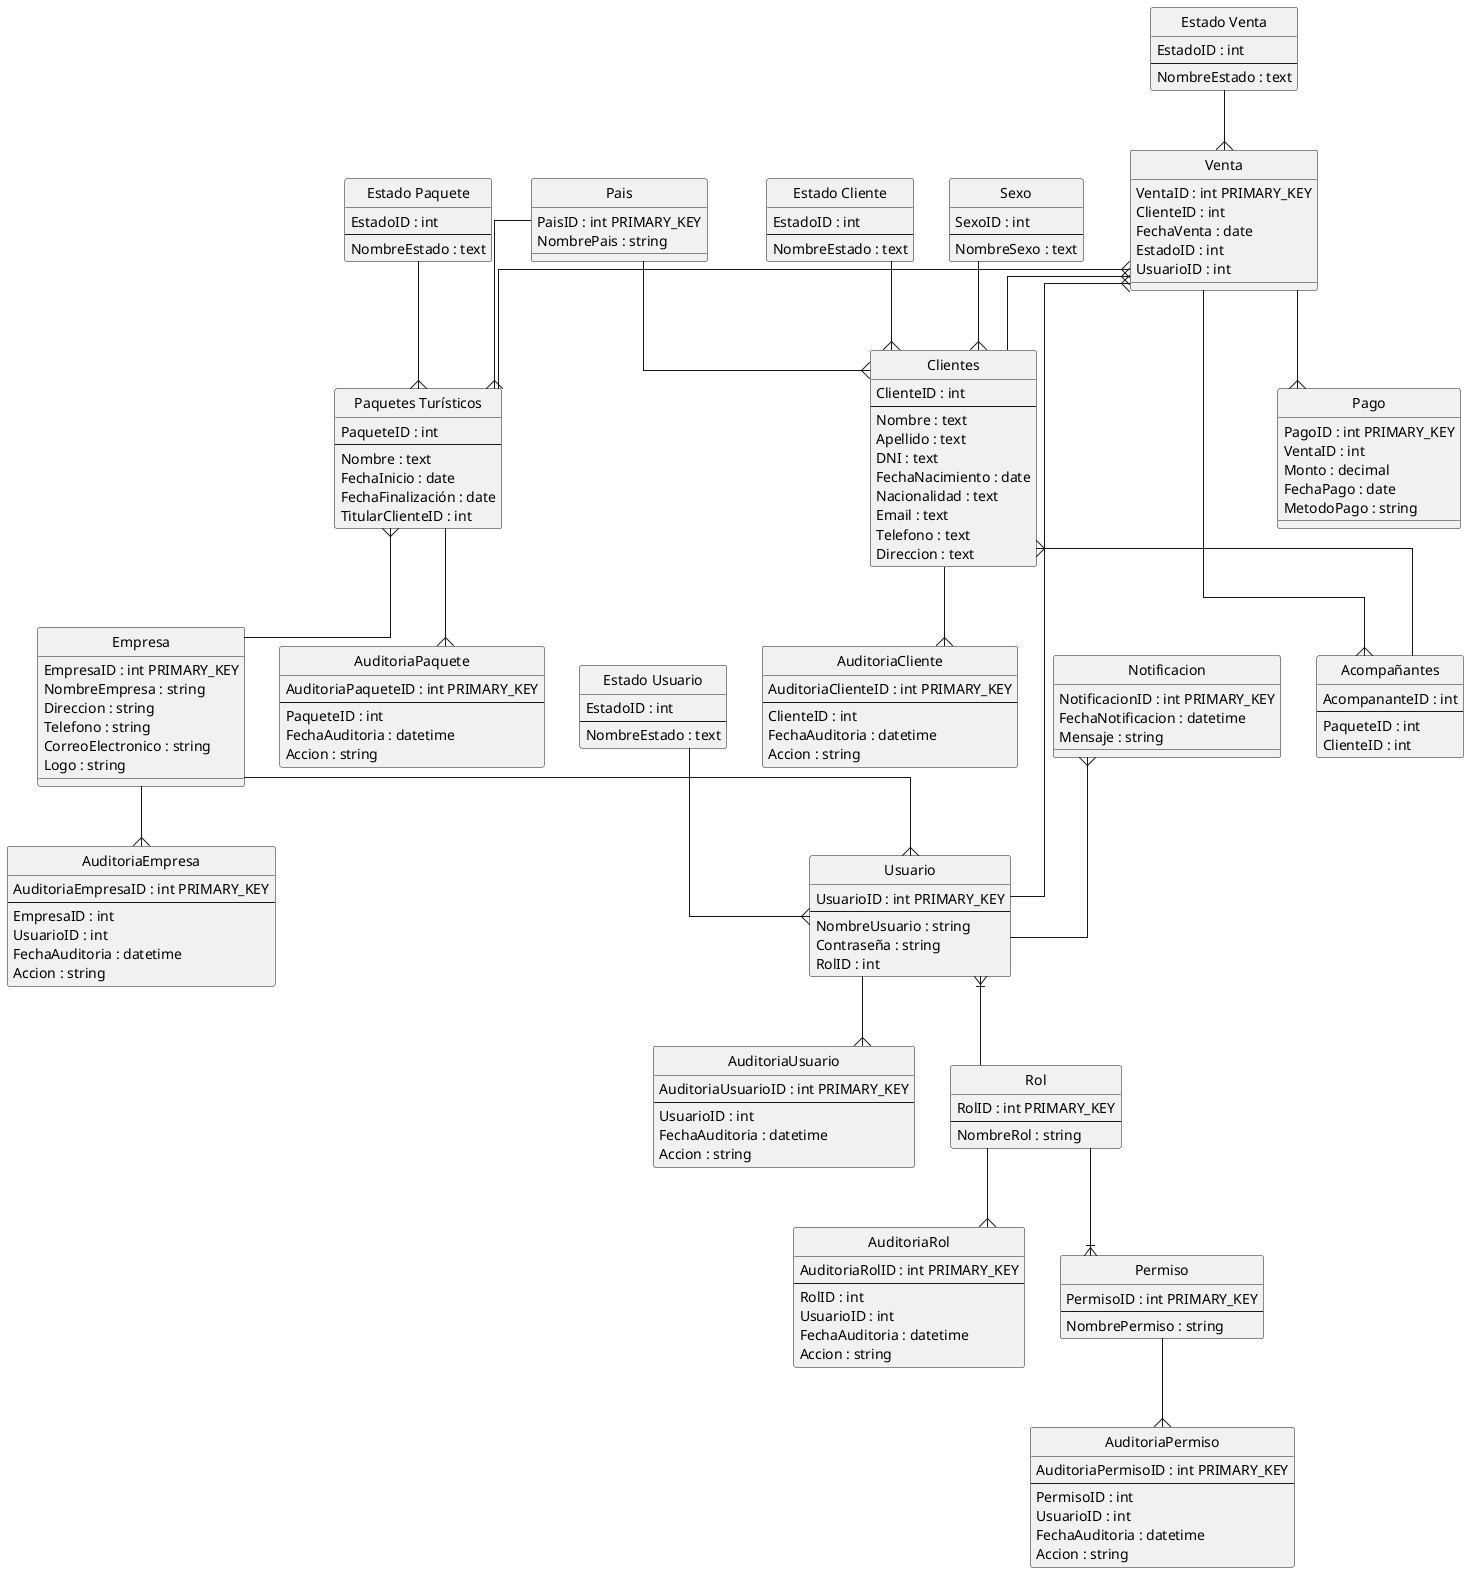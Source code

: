 @startuml PaquetesTuristicos

' hide the spot
hide circle

' avoid problems with angled crows feet
skinparam linetype ortho

entity "Paquetes Turísticos" as PaquetesTuristicos {
  PaqueteID : int
  --
  Nombre : text
  FechaInicio : date
  FechaFinalización : date
  TitularClienteID : int
}

ENTITY Pais {
  PaisID : int PRIMARY_KEY
  NombrePais : string
}

ENTITY AuditoriaPaquete {
  AuditoriaPaqueteID : int PRIMARY_KEY
  --
  PaqueteID : int
  FechaAuditoria : datetime
  Accion : string
}

entity "Clientes" as Clientes {
  ClienteID : int 
  --
  Nombre : text
  Apellido : text
  DNI : text
  FechaNacimiento : date
  Nacionalidad : text
  Email : text
  Telefono : text
  Direccion : text  
}

ENTITY AuditoriaCliente {
  AuditoriaClienteID : int PRIMARY_KEY
  --
  ClienteID : int
  FechaAuditoria : datetime
  Accion : string
}

entity "Acompañantes" as Acompanantes {
  AcompananteID : int
  --
  PaqueteID : int
  ClienteID : int
}

ENTITY Usuario {
  UsuarioID : int PRIMARY_KEY
  --
  NombreUsuario : string
  Contraseña : string
  RolID : int
}

ENTITY AuditoriaUsuario {
  AuditoriaUsuarioID : int PRIMARY_KEY
  --
  UsuarioID : int
  FechaAuditoria : datetime
  Accion : string
}

ENTITY Rol {
  RolID : int PRIMARY_KEY
  --
  NombreRol : string
}

ENTITY AuditoriaRol {
  AuditoriaRolID : int PRIMARY_KEY
  --
  RolID : int
    UsuarioID : int
  FechaAuditoria : datetime
  Accion : string
}

ENTITY Permiso {
  PermisoID : int PRIMARY_KEY
  --
  NombrePermiso : string
}

ENTITY AuditoriaPermiso {
  AuditoriaPermisoID : int PRIMARY_KEY
  --
  PermisoID : int
  UsuarioID : int
  FechaAuditoria : datetime
  Accion : string
}

ENTITY Empresa {
  EmpresaID : int PRIMARY_KEY
  NombreEmpresa : string
  Direccion : string
  Telefono : string
  CorreoElectronico : string
  Logo : string    
}

ENTITY AuditoriaEmpresa {
  AuditoriaEmpresaID : int PRIMARY_KEY
  --
  EmpresaID : int
  UsuarioID : int
  FechaAuditoria : datetime
  Accion : string
}


ENTITY Notificacion {
  NotificacionID : int PRIMARY_KEY
  FechaNotificacion : datetime
  Mensaje : string
}

ENTITY Venta {
  VentaID : int PRIMARY_KEY
  ClienteID : int
  FechaVenta : date
  EstadoID : int
  UsuarioID : int
}

entity Sexo {
  SexoID : int
  --
  NombreSexo : text
}

ENTITY Pago {
  PagoID : int PRIMARY_KEY
  VentaID : int
  Monto : decimal
  FechaPago : date
  MetodoPago : string
}

entity "Estado Paquete" as EstadoPaquete {
  EstadoID : int
  --
  NombreEstado : text
}

entity "Estado Venta" as EstadoVenta {
  EstadoID : int
  --
  NombreEstado : text
}

entity "Estado Cliente" as EstadoCliente {
  EstadoID : int
  --
  NombreEstado : text
}

entity "Estado Usuario" as EstadoUsuario {
  EstadoID : int
  --
  NombreEstado : text
}

Sexo --{ Clientes
EstadoUsuario --{ Usuario
EstadoPaquete --{ PaquetesTuristicos
EstadoCliente --{ Clientes
EstadoVenta --{ Venta
Pais --{ PaquetesTuristicos
Pais --{ Clientes
Venta --{ Pago
Venta }-- Usuario
Venta }-- Clientes
Venta }-- PaquetesTuristicos
PaquetesTuristicos }-- Empresa
PaquetesTuristicos --{ AuditoriaPaquete
Clientes --{ AuditoriaCliente
Usuario --{ AuditoriaUsuario
Rol --{ AuditoriaRol
Permiso --{ AuditoriaPermiso
Empresa --{ AuditoriaEmpresa
Venta --{ Acompanantes
Clientes }-- Acompanantes
Usuario }|-- Rol
Rol --|{ Permiso
Empresa --{ Usuario
Notificacion }-- Usuario

@enduml